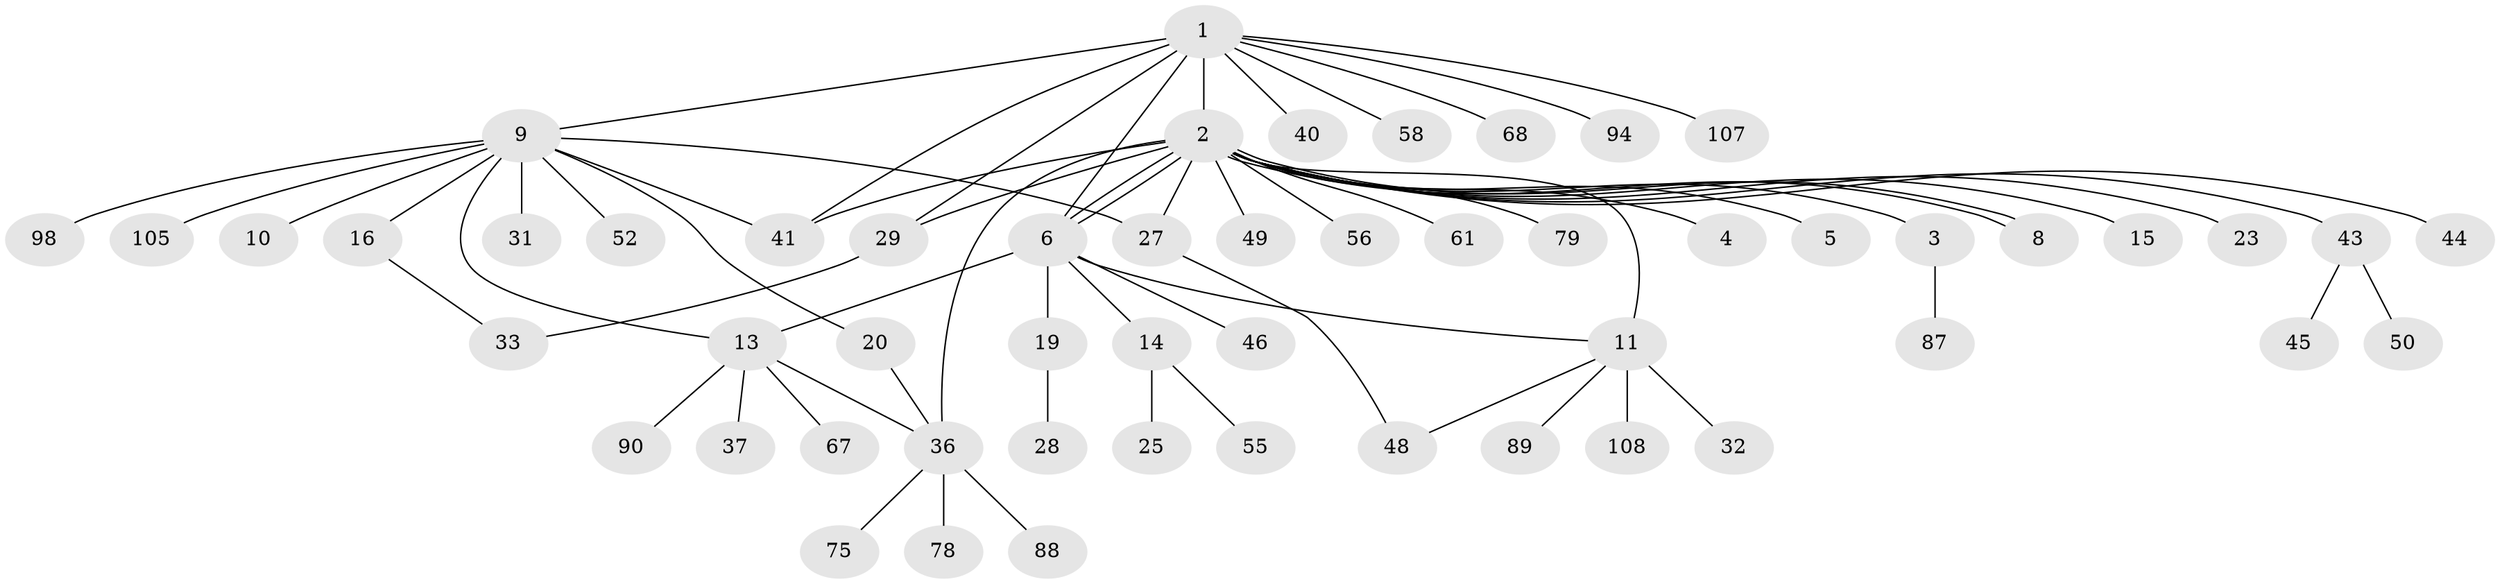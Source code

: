 // original degree distribution, {13: 0.009174311926605505, 24: 0.009174311926605505, 2: 0.1926605504587156, 1: 0.5871559633027523, 14: 0.009174311926605505, 9: 0.01834862385321101, 11: 0.009174311926605505, 7: 0.01834862385321101, 6: 0.009174311926605505, 3: 0.09174311926605505, 5: 0.03669724770642202, 4: 0.009174311926605505}
// Generated by graph-tools (version 1.1) at 2025/14/03/09/25 04:14:46]
// undirected, 54 vertices, 66 edges
graph export_dot {
graph [start="1"]
  node [color=gray90,style=filled];
  1;
  2 [super="+24+7+38+18+42+77+65+62+95+96+22+12+26+54+35"];
  3;
  4;
  5;
  6 [super="+39+17+69+64+51"];
  8;
  9;
  10;
  11;
  13;
  14;
  15;
  16 [super="+59"];
  19;
  20 [super="+81+102+73+21"];
  23 [super="+53"];
  25;
  27 [super="+91"];
  28;
  29 [super="+86"];
  31;
  32;
  33 [super="+109"];
  36;
  37;
  40 [super="+74"];
  41 [super="+99"];
  43 [super="+103+47"];
  44;
  45;
  46;
  48 [super="+84"];
  49;
  50;
  52;
  55 [super="+60"];
  56 [super="+72"];
  58;
  61;
  67;
  68;
  75;
  78;
  79;
  87 [super="+104"];
  88 [super="+97"];
  89;
  90;
  94;
  98;
  105;
  107;
  108;
  1 -- 2 [weight=2];
  1 -- 6 [weight=3];
  1 -- 9;
  1 -- 40;
  1 -- 58;
  1 -- 68;
  1 -- 94;
  1 -- 107;
  1 -- 41;
  1 -- 29;
  2 -- 3;
  2 -- 4;
  2 -- 5;
  2 -- 6 [weight=3];
  2 -- 6;
  2 -- 8;
  2 -- 8;
  2 -- 11 [weight=2];
  2 -- 56;
  2 -- 44;
  2 -- 79;
  2 -- 36 [weight=2];
  2 -- 43;
  2 -- 29;
  2 -- 23;
  2 -- 61;
  2 -- 49;
  2 -- 41;
  2 -- 15;
  2 -- 27;
  3 -- 87;
  6 -- 13;
  6 -- 14;
  6 -- 19;
  6 -- 46;
  6 -- 11;
  9 -- 10;
  9 -- 13;
  9 -- 16;
  9 -- 20;
  9 -- 27;
  9 -- 31;
  9 -- 41;
  9 -- 52;
  9 -- 98;
  9 -- 105;
  11 -- 32;
  11 -- 48;
  11 -- 89;
  11 -- 108;
  13 -- 36;
  13 -- 37;
  13 -- 67;
  13 -- 90;
  14 -- 25;
  14 -- 55;
  16 -- 33;
  19 -- 28;
  20 -- 36;
  27 -- 48;
  29 -- 33;
  36 -- 75;
  36 -- 78;
  36 -- 88;
  43 -- 45;
  43 -- 50;
}
